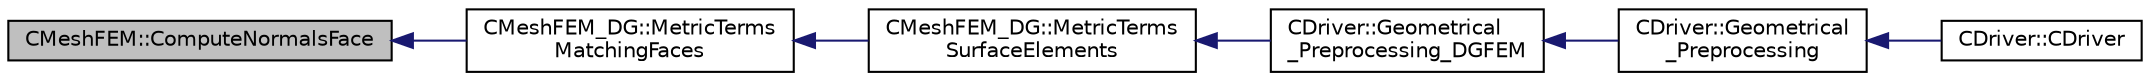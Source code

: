 digraph "CMeshFEM::ComputeNormalsFace"
{
  edge [fontname="Helvetica",fontsize="10",labelfontname="Helvetica",labelfontsize="10"];
  node [fontname="Helvetica",fontsize="10",shape=record];
  rankdir="LR";
  Node72 [label="CMeshFEM::ComputeNormalsFace",height=0.2,width=0.4,color="black", fillcolor="grey75", style="filled", fontcolor="black"];
  Node72 -> Node73 [dir="back",color="midnightblue",fontsize="10",style="solid",fontname="Helvetica"];
  Node73 [label="CMeshFEM_DG::MetricTerms\lMatchingFaces",height=0.2,width=0.4,color="black", fillcolor="white", style="filled",URL="$class_c_mesh_f_e_m___d_g.html#a3d4741a57aa6edce660894e7873ea3e6",tooltip="Function, which computes the metric terms for internal matching faces. "];
  Node73 -> Node74 [dir="back",color="midnightblue",fontsize="10",style="solid",fontname="Helvetica"];
  Node74 [label="CMeshFEM_DG::MetricTerms\lSurfaceElements",height=0.2,width=0.4,color="black", fillcolor="white", style="filled",URL="$class_c_mesh_f_e_m___d_g.html#a7f08d0f58d93b1883afe60ec117b9d7c",tooltip="Function, which computes the metric terms of the surface elements, both internal faces and physical b..."];
  Node74 -> Node75 [dir="back",color="midnightblue",fontsize="10",style="solid",fontname="Helvetica"];
  Node75 [label="CDriver::Geometrical\l_Preprocessing_DGFEM",height=0.2,width=0.4,color="black", fillcolor="white", style="filled",URL="$class_c_driver.html#a2d9ea1c3d957f03fa5e22fa55e3369a6",tooltip="Do the geometrical preprocessing for the DG FEM solver. "];
  Node75 -> Node76 [dir="back",color="midnightblue",fontsize="10",style="solid",fontname="Helvetica"];
  Node76 [label="CDriver::Geometrical\l_Preprocessing",height=0.2,width=0.4,color="black", fillcolor="white", style="filled",URL="$class_c_driver.html#ad3d55fa299acdb779a7772bcee249004",tooltip="Construction of the edge-based data structure and the multigrid structure. "];
  Node76 -> Node77 [dir="back",color="midnightblue",fontsize="10",style="solid",fontname="Helvetica"];
  Node77 [label="CDriver::CDriver",height=0.2,width=0.4,color="black", fillcolor="white", style="filled",URL="$class_c_driver.html#a3fca4a013a6efa9bbb38fe78a86b5f3d",tooltip="Constructor of the class. "];
}
